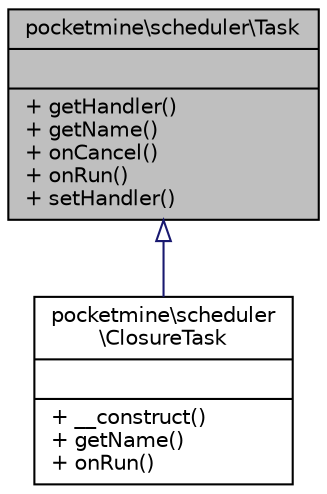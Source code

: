 digraph "pocketmine\scheduler\Task"
{
 // INTERACTIVE_SVG=YES
 // LATEX_PDF_SIZE
  edge [fontname="Helvetica",fontsize="10",labelfontname="Helvetica",labelfontsize="10"];
  node [fontname="Helvetica",fontsize="10",shape=record];
  Node1 [label="{pocketmine\\scheduler\\Task\n||+ getHandler()\l+ getName()\l+ onCancel()\l+ onRun()\l+ setHandler()\l}",height=0.2,width=0.4,color="black", fillcolor="grey75", style="filled", fontcolor="black",tooltip=" "];
  Node1 -> Node2 [dir="back",color="midnightblue",fontsize="10",style="solid",arrowtail="onormal",fontname="Helvetica"];
  Node2 [label="{pocketmine\\scheduler\l\\ClosureTask\n||+ __construct()\l+ getName()\l+ onRun()\l}",height=0.2,width=0.4,color="black", fillcolor="white", style="filled",URL="$d3/df3/classpocketmine_1_1scheduler_1_1_closure_task.html",tooltip=" "];
}
